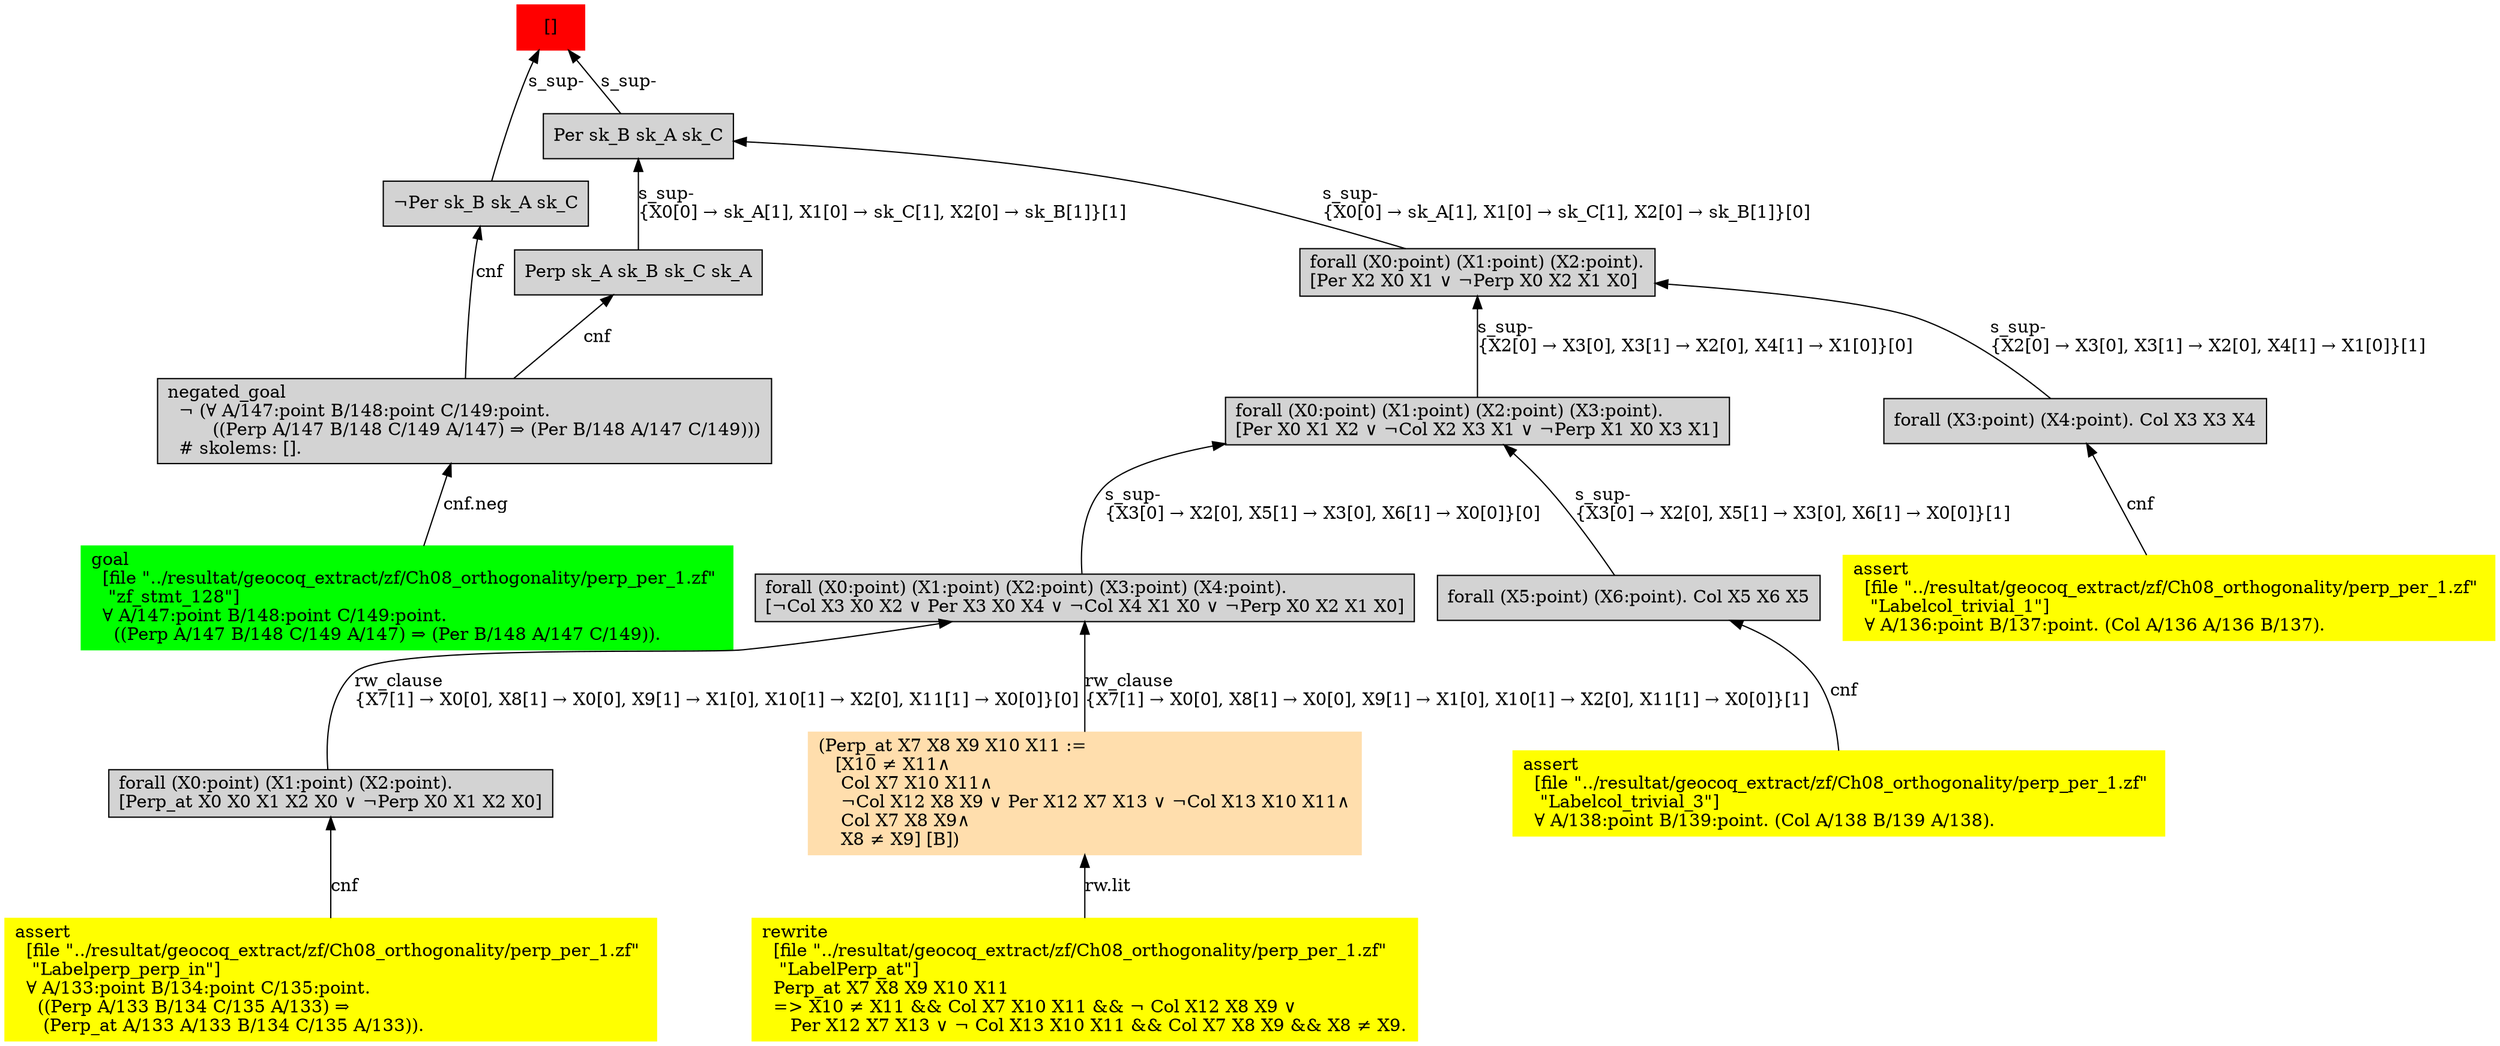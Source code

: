 digraph "unsat_graph" {
  vertex_0 [color=red, label="[]", shape=box, style=filled];
  vertex_0 -> vertex_1 [label="s_sup-\l", dir="back"];
  vertex_1 [shape=box, label="¬Per sk_B sk_A sk_C\l", style=filled];
  vertex_1 -> vertex_2 [label="cnf", dir="back"];
  vertex_2 [shape=box, label="negated_goal\l  ¬ (∀ A/147:point B/148:point C/149:point.\l        ((Perp A/147 B/148 C/149 A/147) ⇒ (Per B/148 A/147 C/149)))\l  # skolems: [].\l", style=filled];
  vertex_2 -> vertex_3 [label="cnf.neg", dir="back"];
  vertex_3 [color=green, shape=box, label="goal\l  [file \"../resultat/geocoq_extract/zf/Ch08_orthogonality/perp_per_1.zf\" \l   \"zf_stmt_128\"]\l  ∀ A/147:point B/148:point C/149:point.\l    ((Perp A/147 B/148 C/149 A/147) ⇒ (Per B/148 A/147 C/149)).\l", style=filled];
  vertex_0 -> vertex_4 [label="s_sup-\l", dir="back"];
  vertex_4 [shape=box, label="Per sk_B sk_A sk_C\l", style=filled];
  vertex_4 -> vertex_5 [label="s_sup-\l\{X0[0] → sk_A[1], X1[0] → sk_C[1], X2[0] → sk_B[1]\}[0]\l", dir="back"];
  vertex_5 [shape=box, label="forall (X0:point) (X1:point) (X2:point).\l[Per X2 X0 X1 ∨ ¬Perp X0 X2 X1 X0]\l", style=filled];
  vertex_5 -> vertex_6 [label="s_sup-\l\{X2[0] → X3[0], X3[1] → X2[0], X4[1] → X1[0]\}[0]\l", dir="back"];
  vertex_6 [shape=box, label="forall (X0:point) (X1:point) (X2:point) (X3:point).\l[Per X0 X1 X2 ∨ ¬Col X2 X3 X1 ∨ ¬Perp X1 X0 X3 X1]\l", style=filled];
  vertex_6 -> vertex_7 [label="s_sup-\l\{X3[0] → X2[0], X5[1] → X3[0], X6[1] → X0[0]\}[0]\l", dir="back"];
  vertex_7 [shape=box, label="forall (X0:point) (X1:point) (X2:point) (X3:point) (X4:point).\l[¬Col X3 X0 X2 ∨ Per X3 X0 X4 ∨ ¬Col X4 X1 X0 ∨ ¬Perp X0 X2 X1 X0]\l", style=filled];
  vertex_7 -> vertex_8 [label="rw_clause\l\{X7[1] → X0[0], X8[1] → X0[0], X9[1] → X1[0], X10[1] → X2[0], X11[1] → X0[0]\}[1]\l", dir="back"];
  vertex_8 [color=navajowhite, shape=box, label="(Perp_at X7 X8 X9 X10 X11 :=\l   [X10 ≠ X11∧\l    Col X7 X10 X11∧\l    ¬Col X12 X8 X9 ∨ Per X12 X7 X13 ∨ ¬Col X13 X10 X11∧\l    Col X7 X8 X9∧\l    X8 ≠ X9] [B])\l", style=filled];
  vertex_8 -> vertex_9 [label="rw.lit", dir="back"];
  vertex_9 [color=yellow, shape=box, label="rewrite\l  [file \"../resultat/geocoq_extract/zf/Ch08_orthogonality/perp_per_1.zf\" \l   \"LabelPerp_at\"]\l  Perp_at X7 X8 X9 X10 X11\l  =\> X10 ≠ X11 && Col X7 X10 X11 && ¬ Col X12 X8 X9 ∨ \l     Per X12 X7 X13 ∨ ¬ Col X13 X10 X11 && Col X7 X8 X9 && X8 ≠ X9.\l", style=filled];
  vertex_7 -> vertex_10 [label="rw_clause\l\{X7[1] → X0[0], X8[1] → X0[0], X9[1] → X1[0], X10[1] → X2[0], X11[1] → X0[0]\}[0]\l", dir="back"];
  vertex_10 [shape=box, label="forall (X0:point) (X1:point) (X2:point).\l[Perp_at X0 X0 X1 X2 X0 ∨ ¬Perp X0 X1 X2 X0]\l", style=filled];
  vertex_10 -> vertex_11 [label="cnf", dir="back"];
  vertex_11 [color=yellow, shape=box, label="assert\l  [file \"../resultat/geocoq_extract/zf/Ch08_orthogonality/perp_per_1.zf\" \l   \"Labelperp_perp_in\"]\l  ∀ A/133:point B/134:point C/135:point.\l    ((Perp A/133 B/134 C/135 A/133) ⇒\l     (Perp_at A/133 A/133 B/134 C/135 A/133)).\l", style=filled];
  vertex_6 -> vertex_12 [label="s_sup-\l\{X3[0] → X2[0], X5[1] → X3[0], X6[1] → X0[0]\}[1]\l", dir="back"];
  vertex_12 [shape=box, label="forall (X5:point) (X6:point). Col X5 X6 X5\l", style=filled];
  vertex_12 -> vertex_13 [label="cnf", dir="back"];
  vertex_13 [color=yellow, shape=box, label="assert\l  [file \"../resultat/geocoq_extract/zf/Ch08_orthogonality/perp_per_1.zf\" \l   \"Labelcol_trivial_3\"]\l  ∀ A/138:point B/139:point. (Col A/138 B/139 A/138).\l", style=filled];
  vertex_5 -> vertex_14 [label="s_sup-\l\{X2[0] → X3[0], X3[1] → X2[0], X4[1] → X1[0]\}[1]\l", dir="back"];
  vertex_14 [shape=box, label="forall (X3:point) (X4:point). Col X3 X3 X4\l", style=filled];
  vertex_14 -> vertex_15 [label="cnf", dir="back"];
  vertex_15 [color=yellow, shape=box, label="assert\l  [file \"../resultat/geocoq_extract/zf/Ch08_orthogonality/perp_per_1.zf\" \l   \"Labelcol_trivial_1\"]\l  ∀ A/136:point B/137:point. (Col A/136 A/136 B/137).\l", style=filled];
  vertex_4 -> vertex_16 [label="s_sup-\l\{X0[0] → sk_A[1], X1[0] → sk_C[1], X2[0] → sk_B[1]\}[1]\l", dir="back"];
  vertex_16 [shape=box, label="Perp sk_A sk_B sk_C sk_A\l", style=filled];
  vertex_16 -> vertex_2 [label="cnf", dir="back"];
  }


